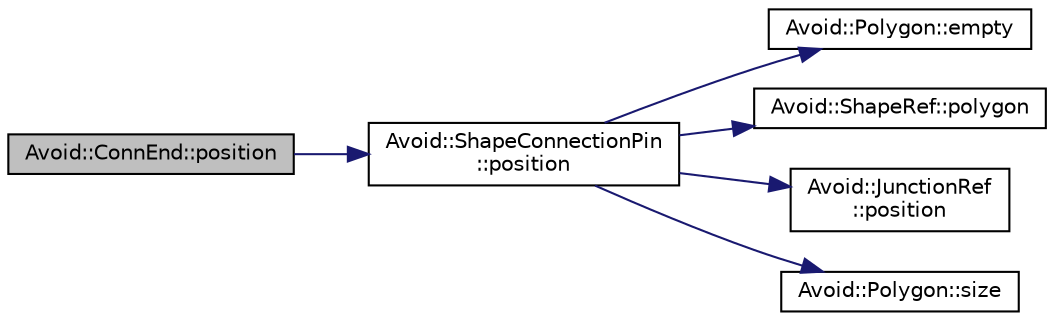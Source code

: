 digraph "Avoid::ConnEnd::position"
{
  edge [fontname="Helvetica",fontsize="10",labelfontname="Helvetica",labelfontsize="10"];
  node [fontname="Helvetica",fontsize="10",shape=record];
  rankdir="LR";
  Node1 [label="Avoid::ConnEnd::position",height=0.2,width=0.4,color="black", fillcolor="grey75", style="filled" fontcolor="black"];
  Node1 -> Node2 [color="midnightblue",fontsize="10",style="solid",fontname="Helvetica"];
  Node2 [label="Avoid::ShapeConnectionPin\l::position",height=0.2,width=0.4,color="black", fillcolor="white", style="filled",URL="$classAvoid_1_1ShapeConnectionPin.html#ad2b8489330ed961df41adad3e4a5f88d",tooltip="Returns the position of this connection pin."];
  Node2 -> Node3 [color="midnightblue",fontsize="10",style="solid",fontname="Helvetica"];
  Node3 [label="Avoid::Polygon::empty",height=0.2,width=0.4,color="black", fillcolor="white", style="filled",URL="$classAvoid_1_1Polygon.html#a972b0d1e8116907610b4a52973b255f4",tooltip="Returns true if this polygon is empty."];
  Node2 -> Node4 [color="midnightblue",fontsize="10",style="solid",fontname="Helvetica"];
  Node4 [label="Avoid::ShapeRef::polygon",height=0.2,width=0.4,color="black", fillcolor="white", style="filled",URL="$classAvoid_1_1ShapeRef.html#a7fc77a8dfd21e19d911266258253c429",tooltip="Returns a reference to the polygon boundary of this shape."];
  Node2 -> Node5 [color="midnightblue",fontsize="10",style="solid",fontname="Helvetica"];
  Node5 [label="Avoid::JunctionRef\l::position",height=0.2,width=0.4,color="black", fillcolor="white", style="filled",URL="$classAvoid_1_1JunctionRef.html#afaceb9ae01d3283636b188160fb1409b",tooltip="Returns the position of this junction."];
  Node2 -> Node6 [color="midnightblue",fontsize="10",style="solid",fontname="Helvetica"];
  Node6 [label="Avoid::Polygon::size",height=0.2,width=0.4,color="black", fillcolor="white", style="filled",URL="$classAvoid_1_1Polygon.html#a58c011bded47396fb1bbda2c1eeb9552",tooltip="Returns the number of points in this polygon."];
}
